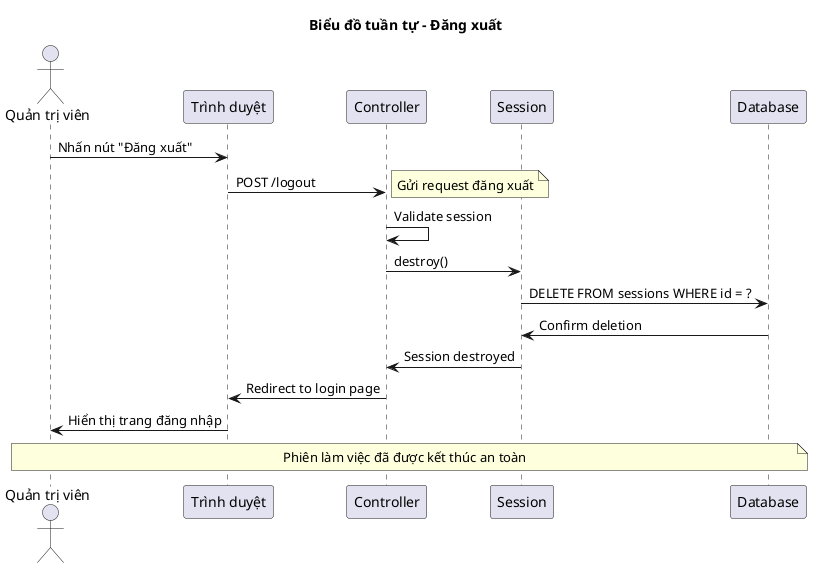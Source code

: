 @startuml Đăng xuất
title Biểu đồ tuần tự - Đăng xuất

actor "Quản trị viên" as Admin
participant "Trình duyệt" as Browser
participant "Controller" as Controller
participant "Session" as Session
participant "Database" as DB

Admin -> Browser: Nhấn nút "Đăng xuất"
Browser -> Controller: POST /logout
note right: Gửi request đăng xuất

Controller -> Controller: Validate session
Controller -> Session: destroy()
Session -> DB: DELETE FROM sessions WHERE id = ?
DB -> Session: Confirm deletion
Session -> Controller: Session destroyed

Controller -> Browser: Redirect to login page
Browser -> Admin: Hiển thị trang đăng nhập

note over Admin, DB: Phiên làm việc đã được kết thúc an toàn

@enduml
